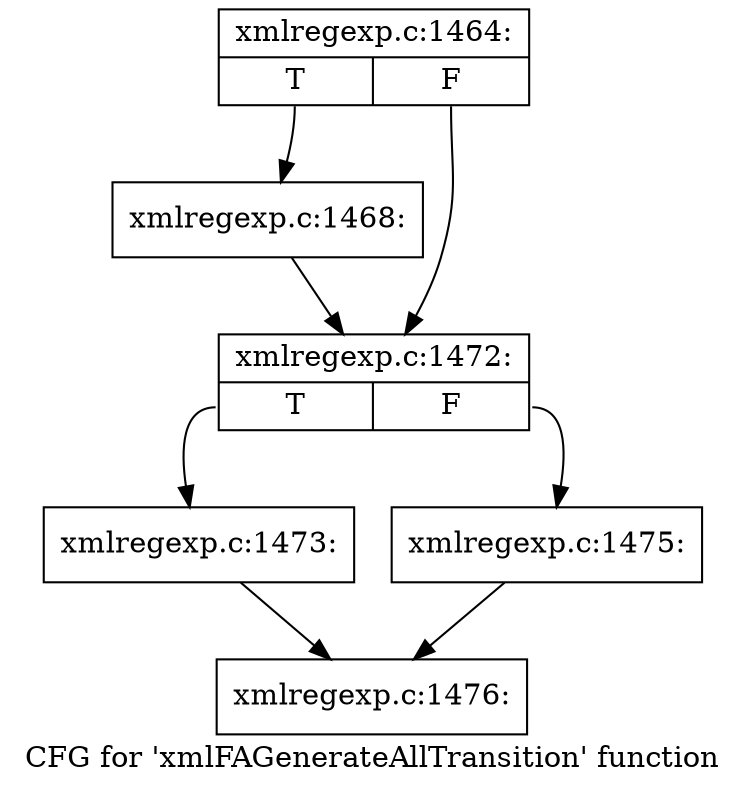 digraph "CFG for 'xmlFAGenerateAllTransition' function" {
	label="CFG for 'xmlFAGenerateAllTransition' function";

	Node0x44cde90 [shape=record,label="{xmlregexp.c:1464:|{<s0>T|<s1>F}}"];
	Node0x44cde90:s0 -> Node0x44cef60;
	Node0x44cde90:s1 -> Node0x44cefb0;
	Node0x44cef60 [shape=record,label="{xmlregexp.c:1468:}"];
	Node0x44cef60 -> Node0x44cefb0;
	Node0x44cefb0 [shape=record,label="{xmlregexp.c:1472:|{<s0>T|<s1>F}}"];
	Node0x44cefb0:s0 -> Node0x44cfac0;
	Node0x44cefb0:s1 -> Node0x44cfb60;
	Node0x44cfac0 [shape=record,label="{xmlregexp.c:1473:}"];
	Node0x44cfac0 -> Node0x44cfb10;
	Node0x44cfb60 [shape=record,label="{xmlregexp.c:1475:}"];
	Node0x44cfb60 -> Node0x44cfb10;
	Node0x44cfb10 [shape=record,label="{xmlregexp.c:1476:}"];
}

